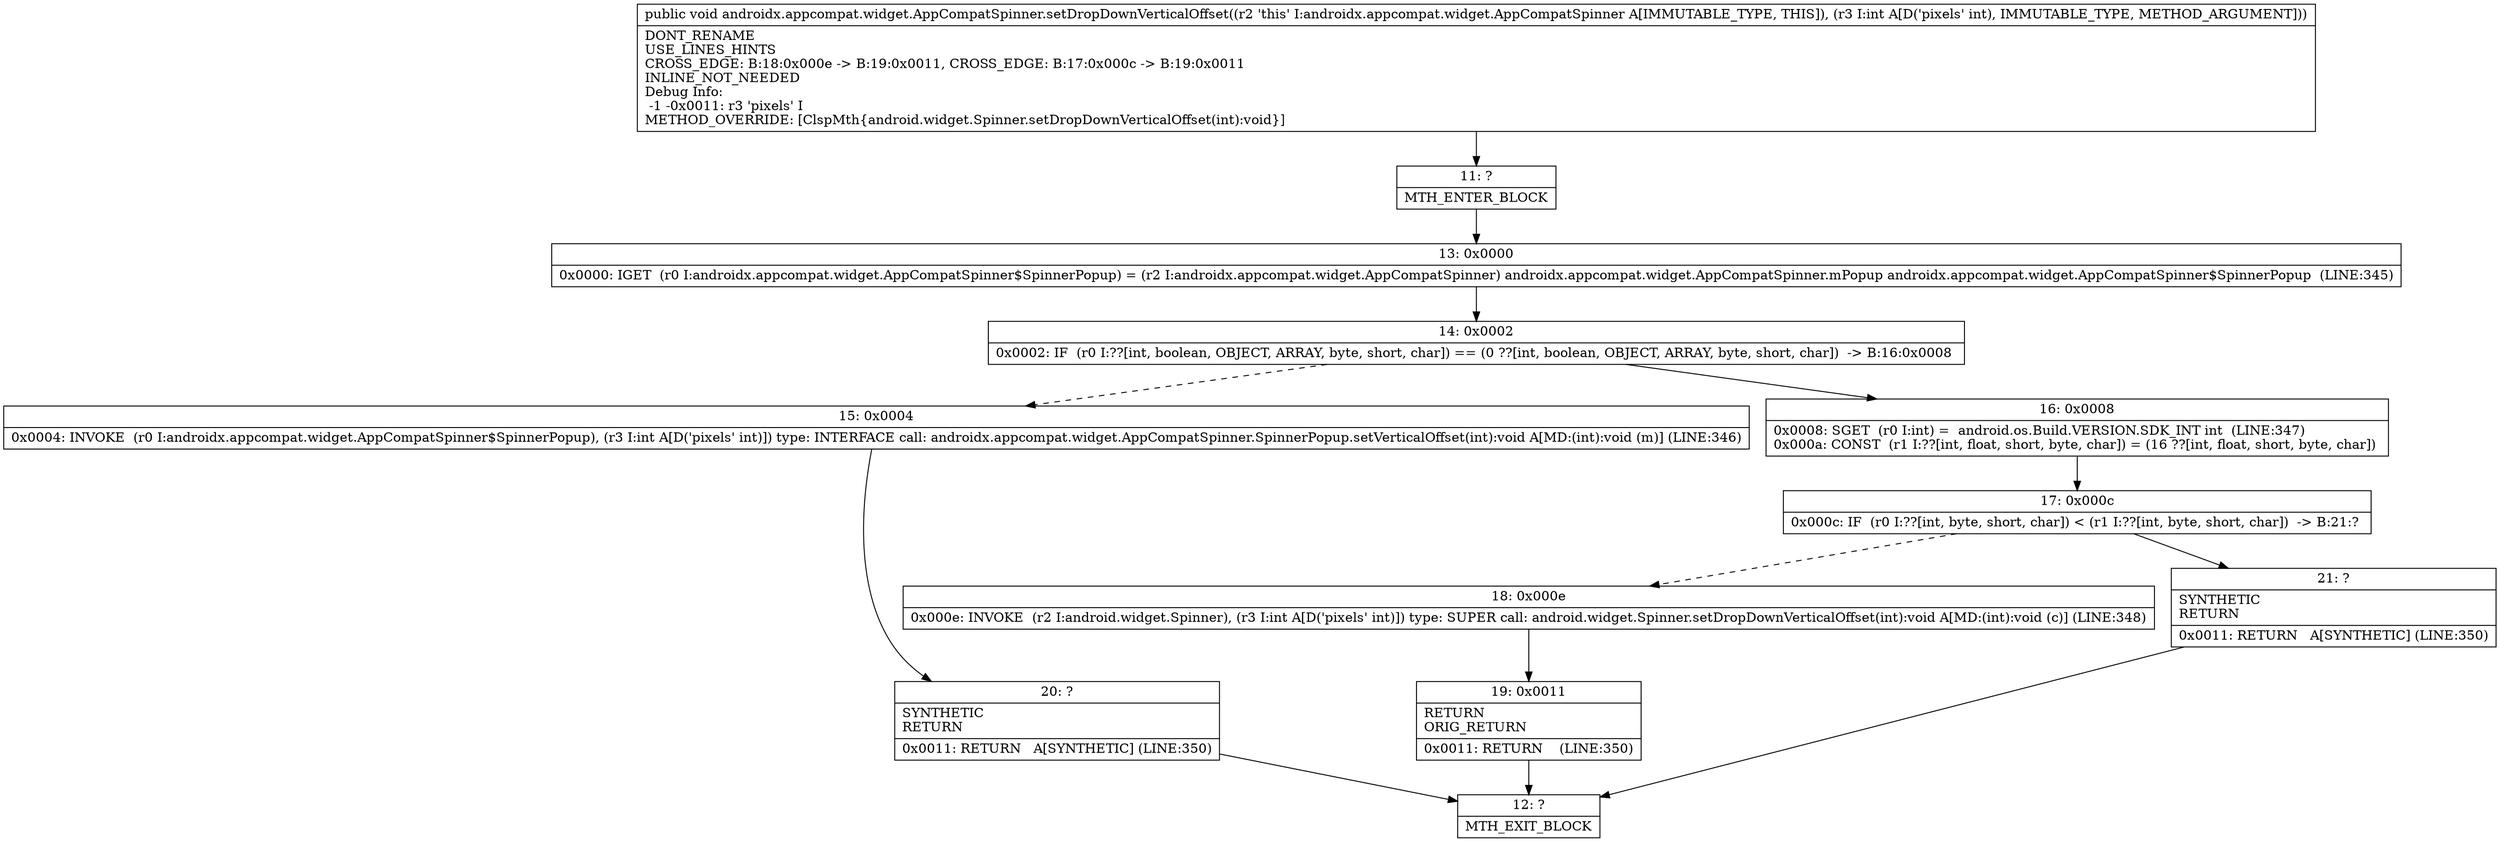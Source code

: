 digraph "CFG forandroidx.appcompat.widget.AppCompatSpinner.setDropDownVerticalOffset(I)V" {
Node_11 [shape=record,label="{11\:\ ?|MTH_ENTER_BLOCK\l}"];
Node_13 [shape=record,label="{13\:\ 0x0000|0x0000: IGET  (r0 I:androidx.appcompat.widget.AppCompatSpinner$SpinnerPopup) = (r2 I:androidx.appcompat.widget.AppCompatSpinner) androidx.appcompat.widget.AppCompatSpinner.mPopup androidx.appcompat.widget.AppCompatSpinner$SpinnerPopup  (LINE:345)\l}"];
Node_14 [shape=record,label="{14\:\ 0x0002|0x0002: IF  (r0 I:??[int, boolean, OBJECT, ARRAY, byte, short, char]) == (0 ??[int, boolean, OBJECT, ARRAY, byte, short, char])  \-\> B:16:0x0008 \l}"];
Node_15 [shape=record,label="{15\:\ 0x0004|0x0004: INVOKE  (r0 I:androidx.appcompat.widget.AppCompatSpinner$SpinnerPopup), (r3 I:int A[D('pixels' int)]) type: INTERFACE call: androidx.appcompat.widget.AppCompatSpinner.SpinnerPopup.setVerticalOffset(int):void A[MD:(int):void (m)] (LINE:346)\l}"];
Node_20 [shape=record,label="{20\:\ ?|SYNTHETIC\lRETURN\l|0x0011: RETURN   A[SYNTHETIC] (LINE:350)\l}"];
Node_12 [shape=record,label="{12\:\ ?|MTH_EXIT_BLOCK\l}"];
Node_16 [shape=record,label="{16\:\ 0x0008|0x0008: SGET  (r0 I:int) =  android.os.Build.VERSION.SDK_INT int  (LINE:347)\l0x000a: CONST  (r1 I:??[int, float, short, byte, char]) = (16 ??[int, float, short, byte, char]) \l}"];
Node_17 [shape=record,label="{17\:\ 0x000c|0x000c: IF  (r0 I:??[int, byte, short, char]) \< (r1 I:??[int, byte, short, char])  \-\> B:21:? \l}"];
Node_18 [shape=record,label="{18\:\ 0x000e|0x000e: INVOKE  (r2 I:android.widget.Spinner), (r3 I:int A[D('pixels' int)]) type: SUPER call: android.widget.Spinner.setDropDownVerticalOffset(int):void A[MD:(int):void (c)] (LINE:348)\l}"];
Node_19 [shape=record,label="{19\:\ 0x0011|RETURN\lORIG_RETURN\l|0x0011: RETURN    (LINE:350)\l}"];
Node_21 [shape=record,label="{21\:\ ?|SYNTHETIC\lRETURN\l|0x0011: RETURN   A[SYNTHETIC] (LINE:350)\l}"];
MethodNode[shape=record,label="{public void androidx.appcompat.widget.AppCompatSpinner.setDropDownVerticalOffset((r2 'this' I:androidx.appcompat.widget.AppCompatSpinner A[IMMUTABLE_TYPE, THIS]), (r3 I:int A[D('pixels' int), IMMUTABLE_TYPE, METHOD_ARGUMENT]))  | DONT_RENAME\lUSE_LINES_HINTS\lCROSS_EDGE: B:18:0x000e \-\> B:19:0x0011, CROSS_EDGE: B:17:0x000c \-\> B:19:0x0011\lINLINE_NOT_NEEDED\lDebug Info:\l  \-1 \-0x0011: r3 'pixels' I\lMETHOD_OVERRIDE: [ClspMth\{android.widget.Spinner.setDropDownVerticalOffset(int):void\}]\l}"];
MethodNode -> Node_11;Node_11 -> Node_13;
Node_13 -> Node_14;
Node_14 -> Node_15[style=dashed];
Node_14 -> Node_16;
Node_15 -> Node_20;
Node_20 -> Node_12;
Node_16 -> Node_17;
Node_17 -> Node_18[style=dashed];
Node_17 -> Node_21;
Node_18 -> Node_19;
Node_19 -> Node_12;
Node_21 -> Node_12;
}

